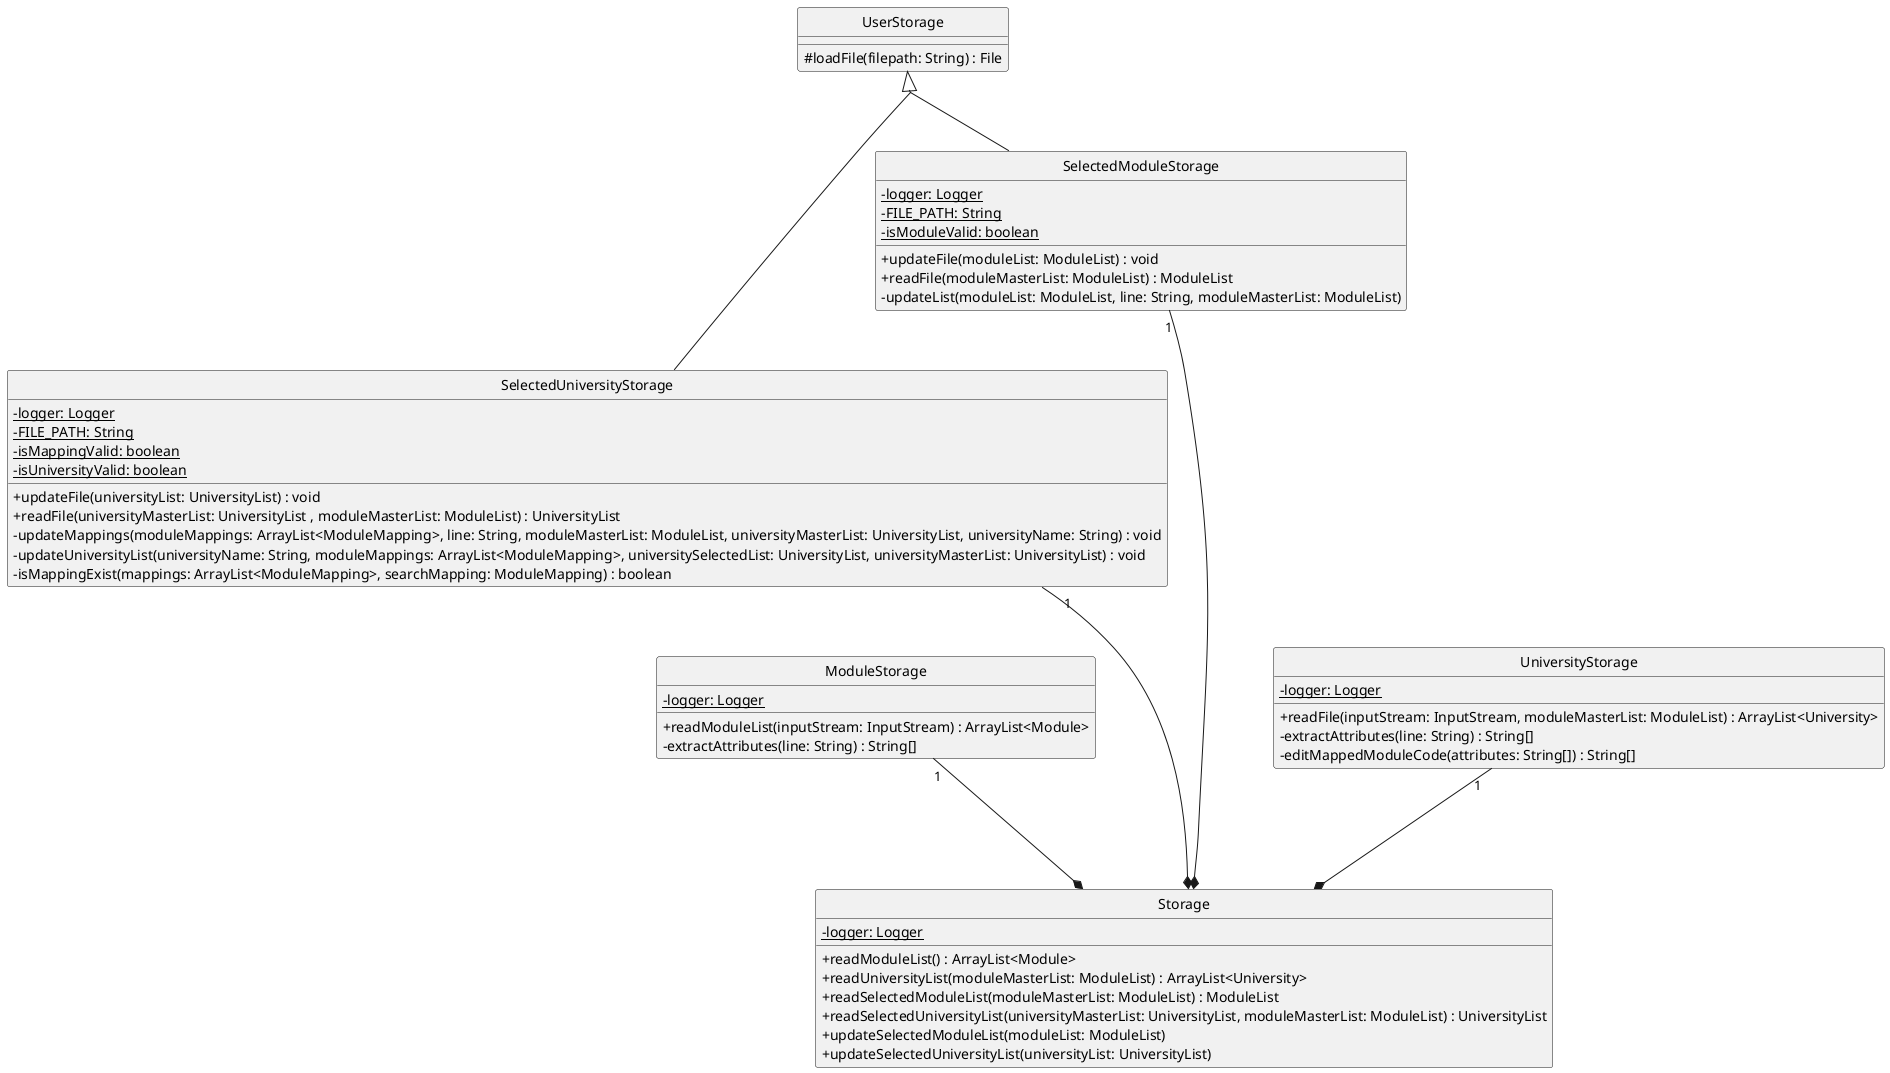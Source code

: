 @startuml
hide circle
skinparam classAttributeIconSize 0
skinparam groupInheritance 2

ModuleStorage "1" ---* Storage
    ModuleStorage : - {static} logger: Logger
    ModuleStorage : + readModuleList(inputStream: InputStream) : ArrayList<Module>
    ModuleStorage : - extractAttributes(line: String) : String[]

UserStorage <|-- SelectedUniversityStorage
SelectedUniversityStorage "1" ----* Storage
    SelectedUniversityStorage : - {static} logger: Logger
    SelectedUniversityStorage : - {static} FILE_PATH: String
    SelectedUniversityStorage : - {static} isMappingValid: boolean
    SelectedUniversityStorage : - {static} isUniversityValid: boolean
    SelectedUniversityStorage : + updateFile(universityList: UniversityList) : void
    SelectedUniversityStorage : + readFile(universityMasterList: UniversityList , moduleMasterList: ModuleList) : UniversityList
    SelectedUniversityStorage : - updateMappings(moduleMappings: ArrayList<ModuleMapping>, line: String, moduleMasterList: ModuleList, universityMasterList: UniversityList, universityName: String) : void
    SelectedUniversityStorage : - updateUniversityList(universityName: String, moduleMappings: ArrayList<ModuleMapping>, universitySelectedList: UniversityList, universityMasterList: UniversityList) : void
    SelectedUniversityStorage : - isMappingExist(mappings: ArrayList<ModuleMapping>, searchMapping: ModuleMapping) : boolean

UserStorage <|-- SelectedModuleStorage
SelectedModuleStorage "1" -----* Storage
     SelectedModuleStorage : - {static} logger: Logger
     SelectedModuleStorage : - {static} FILE_PATH: String
     SelectedModuleStorage : - {static} isModuleValid: boolean
     SelectedModuleStorage : + updateFile(moduleList: ModuleList) : void
     SelectedModuleStorage : + readFile(moduleMasterList: ModuleList) : ModuleList
     SelectedModuleStorage : - updateList(moduleList: ModuleList, line: String, moduleMasterList: ModuleList)

UniversityStorage "1" ---* Storage
    UniversityStorage : - {static} logger: Logger
    UniversityStorage : + readFile(inputStream: InputStream, moduleMasterList: ModuleList) : ArrayList<University>
    UniversityStorage : - extractAttributes(line: String) : String[]
    UniversityStorage : - editMappedModuleCode(attributes: String[]) : String[]

class UserStorage {
    # loadFile(filepath: String) : File
}

class Storage {
    - {static} logger: Logger
    + readModuleList() : ArrayList<Module>
    + readUniversityList(moduleMasterList: ModuleList) : ArrayList<University>
    + readSelectedModuleList(moduleMasterList: ModuleList) : ModuleList
    + readSelectedUniversityList(universityMasterList: UniversityList, moduleMasterList: ModuleList) : UniversityList
    + updateSelectedModuleList(moduleList: ModuleList)
    + updateSelectedUniversityList(universityList: UniversityList)
}
@enduml